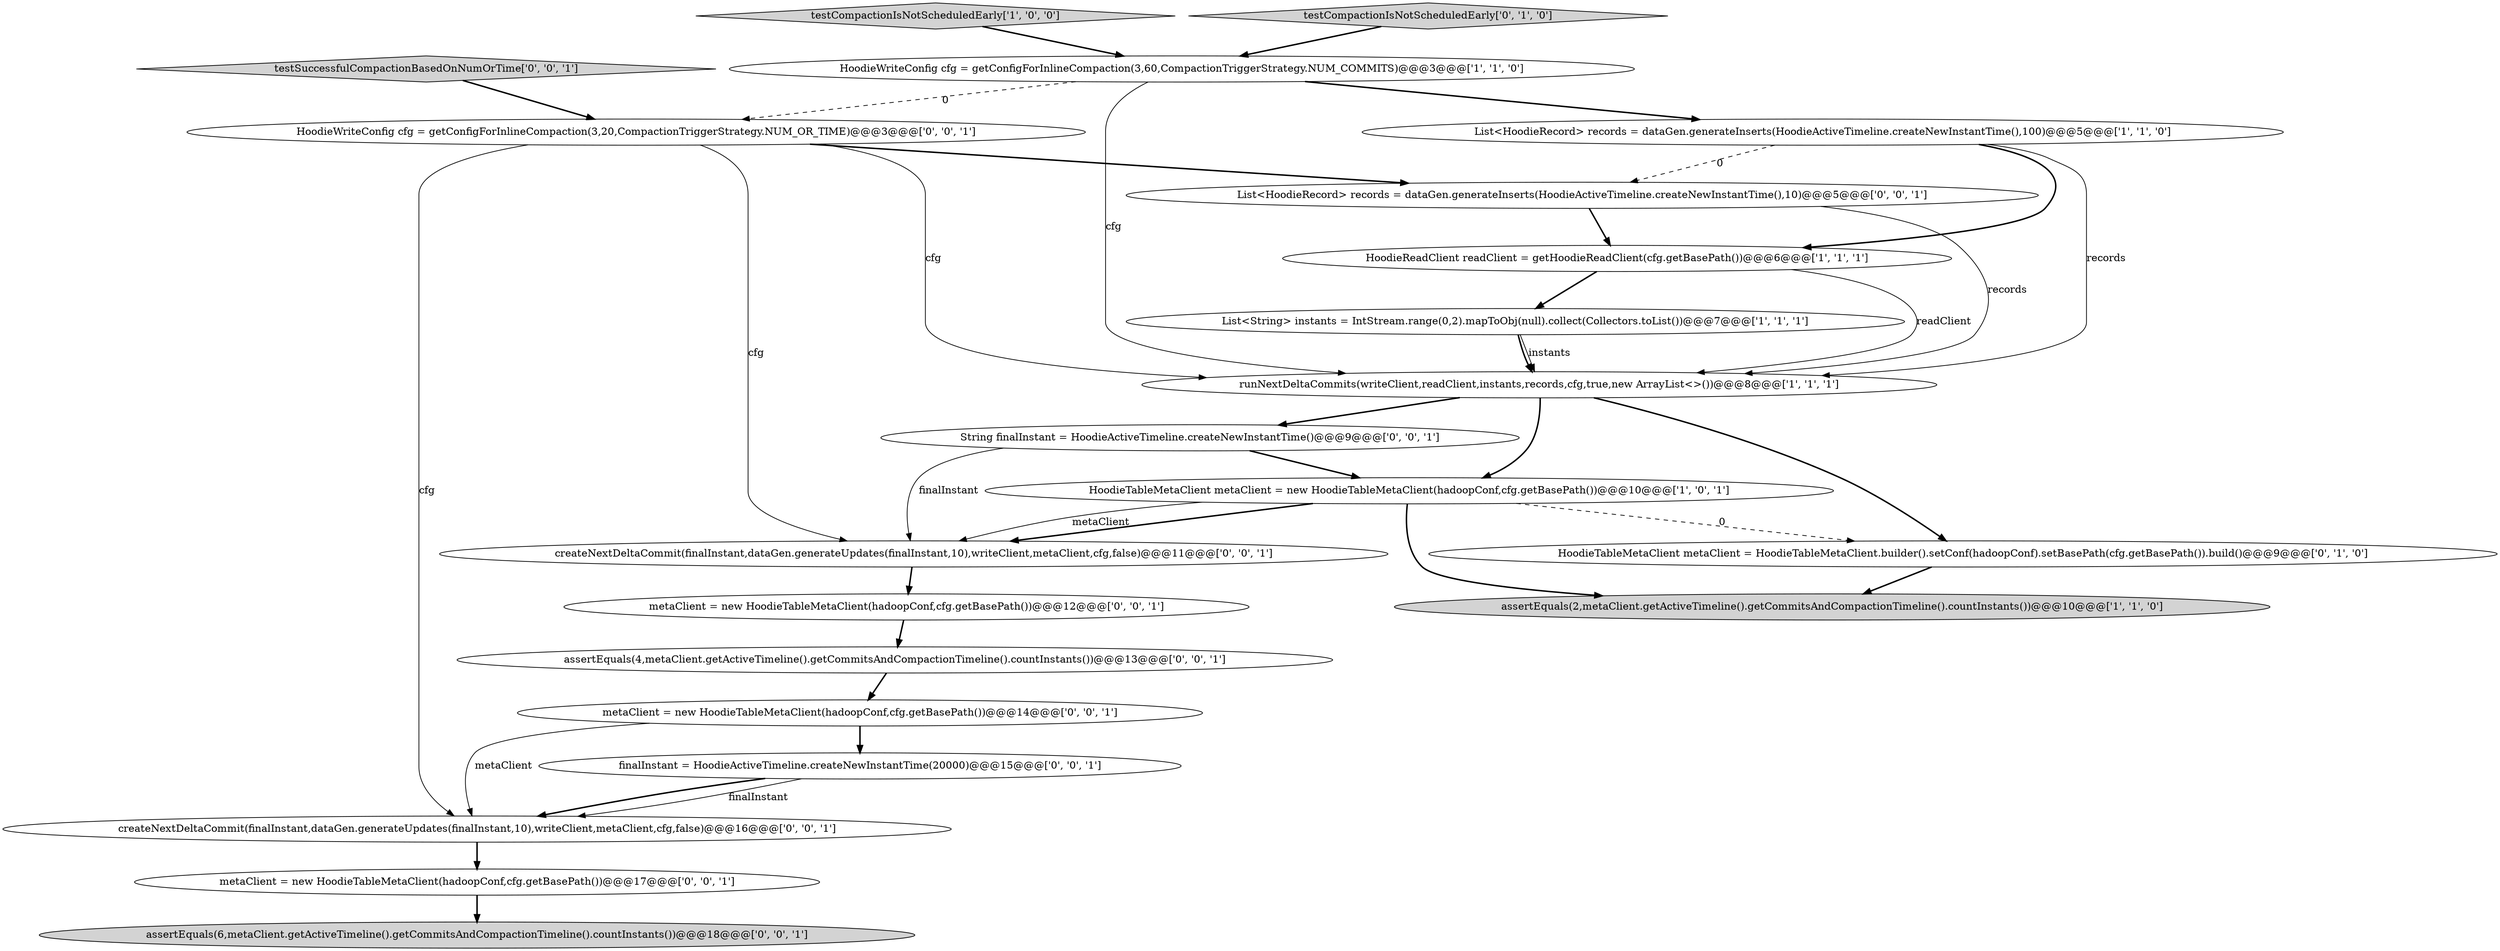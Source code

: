 digraph {
6 [style = filled, label = "testCompactionIsNotScheduledEarly['1', '0', '0']", fillcolor = lightgray, shape = diamond image = "AAA0AAABBB1BBB"];
18 [style = filled, label = "assertEquals(6,metaClient.getActiveTimeline().getCommitsAndCompactionTimeline().countInstants())@@@18@@@['0', '0', '1']", fillcolor = lightgray, shape = ellipse image = "AAA0AAABBB3BBB"];
3 [style = filled, label = "HoodieReadClient readClient = getHoodieReadClient(cfg.getBasePath())@@@6@@@['1', '1', '1']", fillcolor = white, shape = ellipse image = "AAA0AAABBB1BBB"];
5 [style = filled, label = "HoodieTableMetaClient metaClient = new HoodieTableMetaClient(hadoopConf,cfg.getBasePath())@@@10@@@['1', '0', '1']", fillcolor = white, shape = ellipse image = "AAA0AAABBB1BBB"];
21 [style = filled, label = "metaClient = new HoodieTableMetaClient(hadoopConf,cfg.getBasePath())@@@14@@@['0', '0', '1']", fillcolor = white, shape = ellipse image = "AAA0AAABBB3BBB"];
12 [style = filled, label = "List<HoodieRecord> records = dataGen.generateInserts(HoodieActiveTimeline.createNewInstantTime(),10)@@@5@@@['0', '0', '1']", fillcolor = white, shape = ellipse image = "AAA0AAABBB3BBB"];
11 [style = filled, label = "testSuccessfulCompactionBasedOnNumOrTime['0', '0', '1']", fillcolor = lightgray, shape = diamond image = "AAA0AAABBB3BBB"];
8 [style = filled, label = "HoodieTableMetaClient metaClient = HoodieTableMetaClient.builder().setConf(hadoopConf).setBasePath(cfg.getBasePath()).build()@@@9@@@['0', '1', '0']", fillcolor = white, shape = ellipse image = "AAA1AAABBB2BBB"];
13 [style = filled, label = "finalInstant = HoodieActiveTimeline.createNewInstantTime(20000)@@@15@@@['0', '0', '1']", fillcolor = white, shape = ellipse image = "AAA0AAABBB3BBB"];
2 [style = filled, label = "List<HoodieRecord> records = dataGen.generateInserts(HoodieActiveTimeline.createNewInstantTime(),100)@@@5@@@['1', '1', '0']", fillcolor = white, shape = ellipse image = "AAA0AAABBB1BBB"];
14 [style = filled, label = "metaClient = new HoodieTableMetaClient(hadoopConf,cfg.getBasePath())@@@17@@@['0', '0', '1']", fillcolor = white, shape = ellipse image = "AAA0AAABBB3BBB"];
10 [style = filled, label = "assertEquals(4,metaClient.getActiveTimeline().getCommitsAndCompactionTimeline().countInstants())@@@13@@@['0', '0', '1']", fillcolor = white, shape = ellipse image = "AAA0AAABBB3BBB"];
17 [style = filled, label = "createNextDeltaCommit(finalInstant,dataGen.generateUpdates(finalInstant,10),writeClient,metaClient,cfg,false)@@@11@@@['0', '0', '1']", fillcolor = white, shape = ellipse image = "AAA0AAABBB3BBB"];
15 [style = filled, label = "metaClient = new HoodieTableMetaClient(hadoopConf,cfg.getBasePath())@@@12@@@['0', '0', '1']", fillcolor = white, shape = ellipse image = "AAA0AAABBB3BBB"];
9 [style = filled, label = "testCompactionIsNotScheduledEarly['0', '1', '0']", fillcolor = lightgray, shape = diamond image = "AAA0AAABBB2BBB"];
16 [style = filled, label = "HoodieWriteConfig cfg = getConfigForInlineCompaction(3,20,CompactionTriggerStrategy.NUM_OR_TIME)@@@3@@@['0', '0', '1']", fillcolor = white, shape = ellipse image = "AAA0AAABBB3BBB"];
19 [style = filled, label = "String finalInstant = HoodieActiveTimeline.createNewInstantTime()@@@9@@@['0', '0', '1']", fillcolor = white, shape = ellipse image = "AAA0AAABBB3BBB"];
0 [style = filled, label = "assertEquals(2,metaClient.getActiveTimeline().getCommitsAndCompactionTimeline().countInstants())@@@10@@@['1', '1', '0']", fillcolor = lightgray, shape = ellipse image = "AAA0AAABBB1BBB"];
1 [style = filled, label = "runNextDeltaCommits(writeClient,readClient,instants,records,cfg,true,new ArrayList<>())@@@8@@@['1', '1', '1']", fillcolor = white, shape = ellipse image = "AAA0AAABBB1BBB"];
20 [style = filled, label = "createNextDeltaCommit(finalInstant,dataGen.generateUpdates(finalInstant,10),writeClient,metaClient,cfg,false)@@@16@@@['0', '0', '1']", fillcolor = white, shape = ellipse image = "AAA0AAABBB3BBB"];
7 [style = filled, label = "HoodieWriteConfig cfg = getConfigForInlineCompaction(3,60,CompactionTriggerStrategy.NUM_COMMITS)@@@3@@@['1', '1', '0']", fillcolor = white, shape = ellipse image = "AAA0AAABBB1BBB"];
4 [style = filled, label = "List<String> instants = IntStream.range(0,2).mapToObj(null).collect(Collectors.toList())@@@7@@@['1', '1', '1']", fillcolor = white, shape = ellipse image = "AAA0AAABBB1BBB"];
10->21 [style = bold, label=""];
14->18 [style = bold, label=""];
13->20 [style = solid, label="finalInstant"];
19->5 [style = bold, label=""];
8->0 [style = bold, label=""];
16->1 [style = solid, label="cfg"];
1->8 [style = bold, label=""];
12->1 [style = solid, label="records"];
11->16 [style = bold, label=""];
7->2 [style = bold, label=""];
2->1 [style = solid, label="records"];
4->1 [style = bold, label=""];
2->3 [style = bold, label=""];
4->1 [style = solid, label="instants"];
5->17 [style = bold, label=""];
16->12 [style = bold, label=""];
7->1 [style = solid, label="cfg"];
5->8 [style = dashed, label="0"];
3->1 [style = solid, label="readClient"];
5->0 [style = bold, label=""];
17->15 [style = bold, label=""];
12->3 [style = bold, label=""];
5->17 [style = solid, label="metaClient"];
1->19 [style = bold, label=""];
21->20 [style = solid, label="metaClient"];
7->16 [style = dashed, label="0"];
19->17 [style = solid, label="finalInstant"];
13->20 [style = bold, label=""];
6->7 [style = bold, label=""];
16->20 [style = solid, label="cfg"];
20->14 [style = bold, label=""];
2->12 [style = dashed, label="0"];
15->10 [style = bold, label=""];
3->4 [style = bold, label=""];
16->17 [style = solid, label="cfg"];
21->13 [style = bold, label=""];
1->5 [style = bold, label=""];
9->7 [style = bold, label=""];
}
